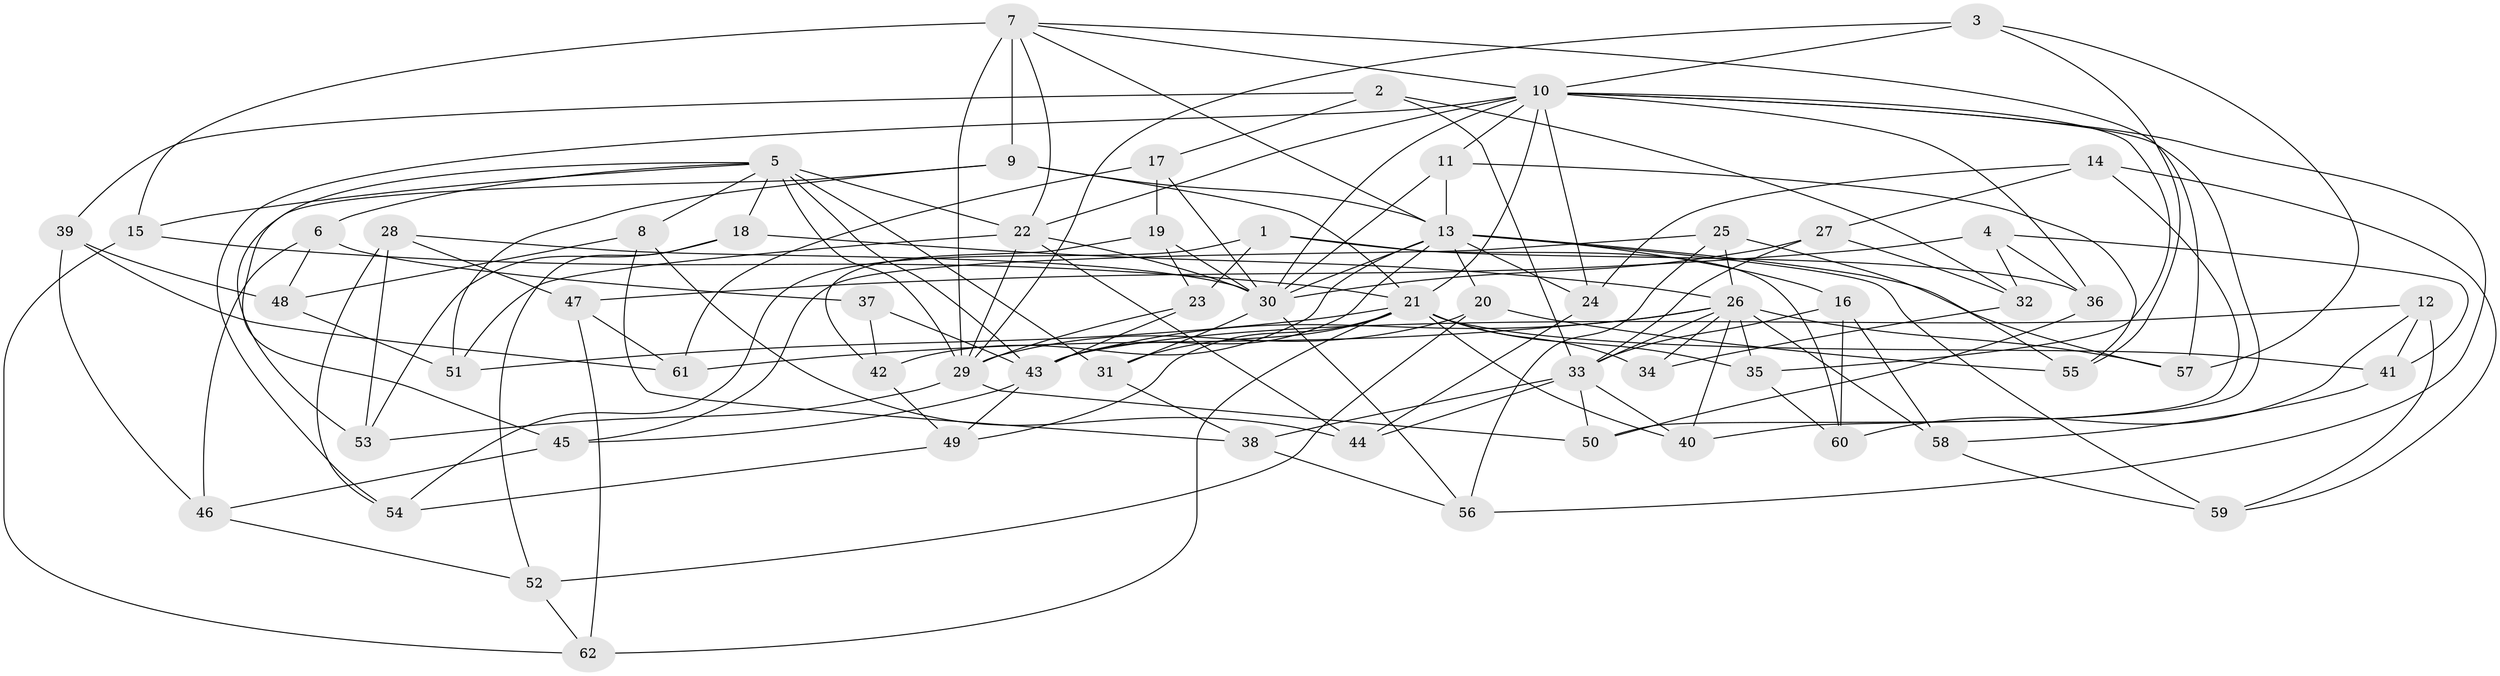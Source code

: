 // original degree distribution, {4: 1.0}
// Generated by graph-tools (version 1.1) at 2025/53/03/04/25 22:53:38]
// undirected, 62 vertices, 152 edges
graph export_dot {
  node [color=gray90,style=filled];
  1;
  2;
  3;
  4;
  5;
  6;
  7;
  8;
  9;
  10;
  11;
  12;
  13;
  14;
  15;
  16;
  17;
  18;
  19;
  20;
  21;
  22;
  23;
  24;
  25;
  26;
  27;
  28;
  29;
  30;
  31;
  32;
  33;
  34;
  35;
  36;
  37;
  38;
  39;
  40;
  41;
  42;
  43;
  44;
  45;
  46;
  47;
  48;
  49;
  50;
  51;
  52;
  53;
  54;
  55;
  56;
  57;
  58;
  59;
  60;
  61;
  62;
  1 -- 23 [weight=1.0];
  1 -- 36 [weight=1.0];
  1 -- 54 [weight=1.0];
  1 -- 60 [weight=1.0];
  2 -- 17 [weight=1.0];
  2 -- 32 [weight=1.0];
  2 -- 33 [weight=1.0];
  2 -- 39 [weight=1.0];
  3 -- 10 [weight=1.0];
  3 -- 29 [weight=1.0];
  3 -- 55 [weight=1.0];
  3 -- 57 [weight=1.0];
  4 -- 32 [weight=1.0];
  4 -- 36 [weight=1.0];
  4 -- 41 [weight=1.0];
  4 -- 47 [weight=1.0];
  5 -- 6 [weight=1.0];
  5 -- 8 [weight=1.0];
  5 -- 15 [weight=1.0];
  5 -- 18 [weight=1.0];
  5 -- 22 [weight=2.0];
  5 -- 29 [weight=1.0];
  5 -- 31 [weight=1.0];
  5 -- 43 [weight=1.0];
  5 -- 45 [weight=1.0];
  6 -- 37 [weight=1.0];
  6 -- 46 [weight=1.0];
  6 -- 48 [weight=1.0];
  7 -- 9 [weight=2.0];
  7 -- 10 [weight=1.0];
  7 -- 13 [weight=1.0];
  7 -- 15 [weight=1.0];
  7 -- 22 [weight=1.0];
  7 -- 29 [weight=3.0];
  7 -- 57 [weight=1.0];
  8 -- 38 [weight=1.0];
  8 -- 44 [weight=1.0];
  8 -- 48 [weight=1.0];
  9 -- 13 [weight=2.0];
  9 -- 21 [weight=2.0];
  9 -- 51 [weight=1.0];
  9 -- 53 [weight=1.0];
  10 -- 11 [weight=1.0];
  10 -- 21 [weight=1.0];
  10 -- 22 [weight=1.0];
  10 -- 24 [weight=1.0];
  10 -- 30 [weight=1.0];
  10 -- 35 [weight=1.0];
  10 -- 36 [weight=1.0];
  10 -- 40 [weight=1.0];
  10 -- 54 [weight=1.0];
  10 -- 56 [weight=1.0];
  11 -- 13 [weight=1.0];
  11 -- 30 [weight=1.0];
  11 -- 55 [weight=1.0];
  12 -- 41 [weight=1.0];
  12 -- 43 [weight=1.0];
  12 -- 59 [weight=1.0];
  12 -- 60 [weight=1.0];
  13 -- 16 [weight=1.0];
  13 -- 20 [weight=1.0];
  13 -- 24 [weight=1.0];
  13 -- 30 [weight=1.0];
  13 -- 42 [weight=1.0];
  13 -- 43 [weight=1.0];
  13 -- 57 [weight=1.0];
  13 -- 59 [weight=1.0];
  14 -- 24 [weight=1.0];
  14 -- 27 [weight=1.0];
  14 -- 50 [weight=1.0];
  14 -- 59 [weight=1.0];
  15 -- 21 [weight=1.0];
  15 -- 62 [weight=1.0];
  16 -- 33 [weight=1.0];
  16 -- 58 [weight=1.0];
  16 -- 60 [weight=1.0];
  17 -- 19 [weight=1.0];
  17 -- 30 [weight=1.0];
  17 -- 61 [weight=1.0];
  18 -- 26 [weight=1.0];
  18 -- 52 [weight=1.0];
  18 -- 53 [weight=1.0];
  19 -- 23 [weight=1.0];
  19 -- 30 [weight=1.0];
  19 -- 42 [weight=1.0];
  20 -- 29 [weight=1.0];
  20 -- 52 [weight=1.0];
  20 -- 55 [weight=1.0];
  21 -- 31 [weight=1.0];
  21 -- 34 [weight=1.0];
  21 -- 35 [weight=1.0];
  21 -- 40 [weight=1.0];
  21 -- 41 [weight=1.0];
  21 -- 49 [weight=1.0];
  21 -- 51 [weight=1.0];
  21 -- 62 [weight=1.0];
  22 -- 29 [weight=1.0];
  22 -- 30 [weight=1.0];
  22 -- 44 [weight=1.0];
  22 -- 51 [weight=1.0];
  23 -- 29 [weight=1.0];
  23 -- 43 [weight=1.0];
  24 -- 44 [weight=1.0];
  25 -- 26 [weight=1.0];
  25 -- 45 [weight=1.0];
  25 -- 55 [weight=1.0];
  25 -- 56 [weight=1.0];
  26 -- 33 [weight=1.0];
  26 -- 34 [weight=2.0];
  26 -- 35 [weight=1.0];
  26 -- 40 [weight=1.0];
  26 -- 43 [weight=2.0];
  26 -- 57 [weight=1.0];
  26 -- 58 [weight=1.0];
  26 -- 61 [weight=1.0];
  27 -- 30 [weight=1.0];
  27 -- 32 [weight=1.0];
  27 -- 33 [weight=1.0];
  28 -- 30 [weight=1.0];
  28 -- 47 [weight=1.0];
  28 -- 53 [weight=1.0];
  28 -- 54 [weight=1.0];
  29 -- 50 [weight=1.0];
  29 -- 53 [weight=1.0];
  30 -- 31 [weight=1.0];
  30 -- 56 [weight=1.0];
  31 -- 38 [weight=1.0];
  32 -- 34 [weight=1.0];
  33 -- 38 [weight=1.0];
  33 -- 40 [weight=1.0];
  33 -- 44 [weight=1.0];
  33 -- 50 [weight=1.0];
  35 -- 60 [weight=1.0];
  36 -- 50 [weight=1.0];
  37 -- 42 [weight=1.0];
  37 -- 43 [weight=2.0];
  38 -- 56 [weight=1.0];
  39 -- 46 [weight=1.0];
  39 -- 48 [weight=1.0];
  39 -- 61 [weight=1.0];
  41 -- 58 [weight=1.0];
  42 -- 49 [weight=1.0];
  43 -- 45 [weight=1.0];
  43 -- 49 [weight=1.0];
  45 -- 46 [weight=1.0];
  46 -- 52 [weight=1.0];
  47 -- 61 [weight=1.0];
  47 -- 62 [weight=1.0];
  48 -- 51 [weight=1.0];
  49 -- 54 [weight=1.0];
  52 -- 62 [weight=1.0];
  58 -- 59 [weight=1.0];
}
